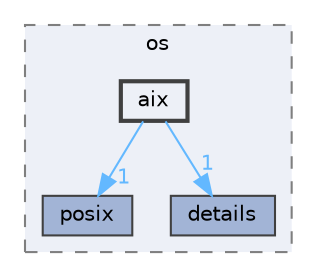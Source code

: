 digraph "external/libcds/cds/os/aix"
{
 // LATEX_PDF_SIZE
  bgcolor="transparent";
  edge [fontname=Helvetica,fontsize=10,labelfontname=Helvetica,labelfontsize=10];
  node [fontname=Helvetica,fontsize=10,shape=box,height=0.2,width=0.4];
  compound=true
  subgraph clusterdir_edfad5caf0e18ec13d00c1955d84d358 {
    graph [ bgcolor="#edf0f7", pencolor="grey50", label="os", fontname=Helvetica,fontsize=10 style="filled,dashed", URL="dir_edfad5caf0e18ec13d00c1955d84d358.html",tooltip=""]
  dir_27d833843c305f4d7249a75ea206c342 [label="posix", fillcolor="#a2b4d6", color="grey25", style="filled", URL="dir_27d833843c305f4d7249a75ea206c342.html",tooltip=""];
  dir_43b0696dab921620d2ba6ac03239c8bb [label="details", fillcolor="#a2b4d6", color="grey25", style="filled", URL="dir_43b0696dab921620d2ba6ac03239c8bb.html",tooltip=""];
  dir_33b0a052b2bc6e3109c21ba4af47ceca [label="aix", fillcolor="#edf0f7", color="grey25", style="filled,bold", URL="dir_33b0a052b2bc6e3109c21ba4af47ceca.html",tooltip=""];
  }
  dir_33b0a052b2bc6e3109c21ba4af47ceca->dir_27d833843c305f4d7249a75ea206c342 [headlabel="1", labeldistance=1.5 headhref="dir_000017_000560.html" href="dir_000017_000560.html" color="steelblue1" fontcolor="steelblue1"];
  dir_33b0a052b2bc6e3109c21ba4af47ceca->dir_43b0696dab921620d2ba6ac03239c8bb [headlabel="1", labeldistance=1.5 headhref="dir_000017_000198.html" href="dir_000017_000198.html" color="steelblue1" fontcolor="steelblue1"];
}
